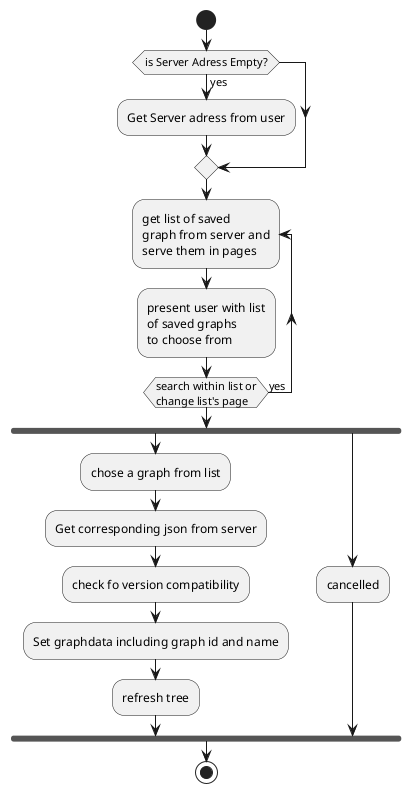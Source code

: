 @startuml
start

if (is Server Adress Empty?) then (yes)
  :Get Server adress from user;
endif

repeat :get list of saved\ngraph from server and\nserve them in pages;
:present user with list\nof saved graphs\nto choose from;
repeat while (search within list or\nchange list's page) is (yes)

fork 
:chose a graph from list;
:Get corresponding json from server;
:check fo version compatibility;
:Set graphdata including graph id and name;
:refresh tree;
fork again
:cancelled;
end fork

stop
@enduml
